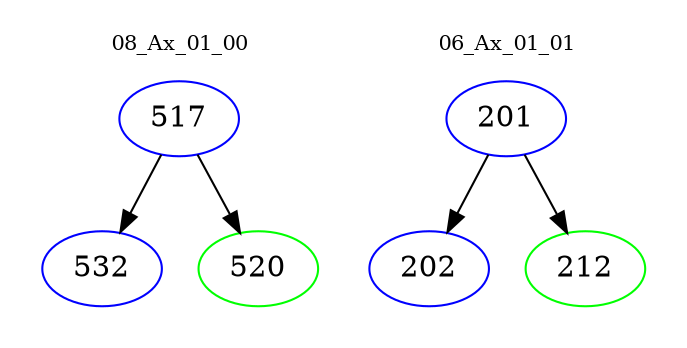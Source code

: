 digraph{
subgraph cluster_0 {
color = white
label = "08_Ax_01_00";
fontsize=10;
T0_517 [label="517", color="blue"]
T0_517 -> T0_532 [color="black"]
T0_532 [label="532", color="blue"]
T0_517 -> T0_520 [color="black"]
T0_520 [label="520", color="green"]
}
subgraph cluster_1 {
color = white
label = "06_Ax_01_01";
fontsize=10;
T1_201 [label="201", color="blue"]
T1_201 -> T1_202 [color="black"]
T1_202 [label="202", color="blue"]
T1_201 -> T1_212 [color="black"]
T1_212 [label="212", color="green"]
}
}
